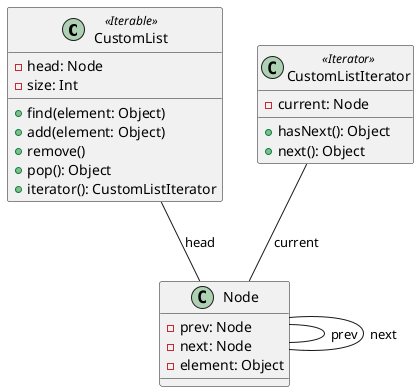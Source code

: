 @startuml

' associations
CustomList -- Node: head
CustomListIterator -- Node: current
Node -- Node: prev
Node -- Node: next

' class definitions
class CustomList <<Iterable>> {
  -head: Node
  -size: Int
  +find(element: Object)
  +add(element: Object)
  +remove()
  +pop(): Object
  +iterator(): CustomListIterator
}

class CustomListIterator <<Iterator>> {
  -current: Node
  +hasNext(): Object
  +next(): Object
}

class Node {
  -prev: Node
  -next: Node
  -element: Object
}

@enduml